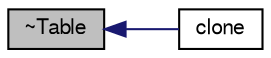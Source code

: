 digraph "~Table"
{
  bgcolor="transparent";
  edge [fontname="FreeSans",fontsize="10",labelfontname="FreeSans",labelfontsize="10"];
  node [fontname="FreeSans",fontsize="10",shape=record];
  rankdir="LR";
  Node314 [label="~Table",height=0.2,width=0.4,color="black", fillcolor="grey75", style="filled", fontcolor="black"];
  Node314 -> Node315 [dir="back",color="midnightblue",fontsize="10",style="solid",fontname="FreeSans"];
  Node315 [label="clone",height=0.2,width=0.4,color="black",URL="$a27670.html#acd55b60f901f29af8277113adcfd9a7d",tooltip="Construct and return a clone. "];
}

